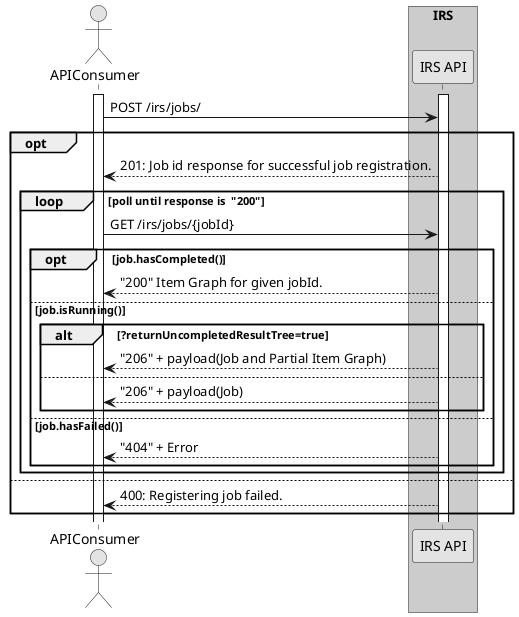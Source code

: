 @startuml
skinparam monochrome true
skinparam shadowing false

actor APIConsumer
activate APIConsumer

box "IRS" #LightBlue
participant WebService as "IRS API"
activate WebService

APIConsumer -> WebService : POST /irs/jobs/
opt
APIConsumer <-- WebService : 201: Job id response for successful job registration.

    loop poll until response is  "200"
         APIConsumer -> WebService : GET /irs/jobs/{jobId}

         opt job.hasCompleted()
                APIConsumer <-- WebService : "200" Item Graph for given jobId.
         else job.isRunning()
               alt ?returnUncompletedResultTree=true
                 APIConsumer <-- WebService : "206" + payload(Job and Partial Item Graph)
               else
                 APIConsumer <-- WebService : "206" + payload(Job)
                end alt
         else job.hasFailed()
            APIConsumer <-- WebService : "404" + Error
        end opt
    end loop

else
APIConsumer <-- WebService : 400: Registering job failed.
end opt



@enduml